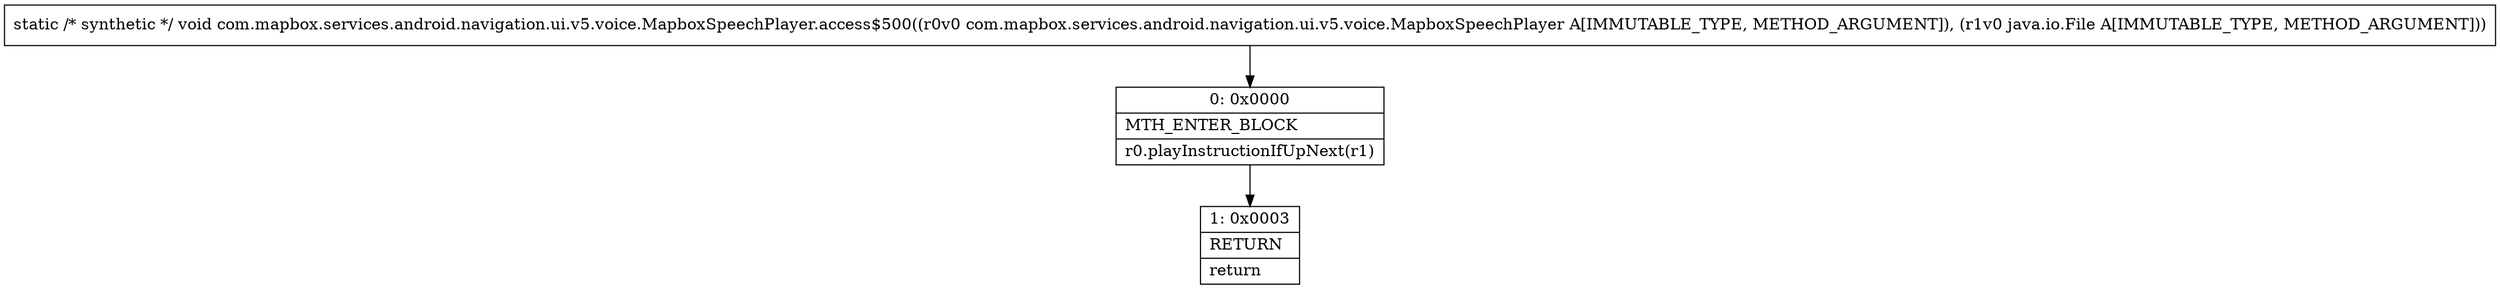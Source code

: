 digraph "CFG forcom.mapbox.services.android.navigation.ui.v5.voice.MapboxSpeechPlayer.access$500(Lcom\/mapbox\/services\/android\/navigation\/ui\/v5\/voice\/MapboxSpeechPlayer;Ljava\/io\/File;)V" {
Node_0 [shape=record,label="{0\:\ 0x0000|MTH_ENTER_BLOCK\l|r0.playInstructionIfUpNext(r1)\l}"];
Node_1 [shape=record,label="{1\:\ 0x0003|RETURN\l|return\l}"];
MethodNode[shape=record,label="{static \/* synthetic *\/ void com.mapbox.services.android.navigation.ui.v5.voice.MapboxSpeechPlayer.access$500((r0v0 com.mapbox.services.android.navigation.ui.v5.voice.MapboxSpeechPlayer A[IMMUTABLE_TYPE, METHOD_ARGUMENT]), (r1v0 java.io.File A[IMMUTABLE_TYPE, METHOD_ARGUMENT])) }"];
MethodNode -> Node_0;
Node_0 -> Node_1;
}

